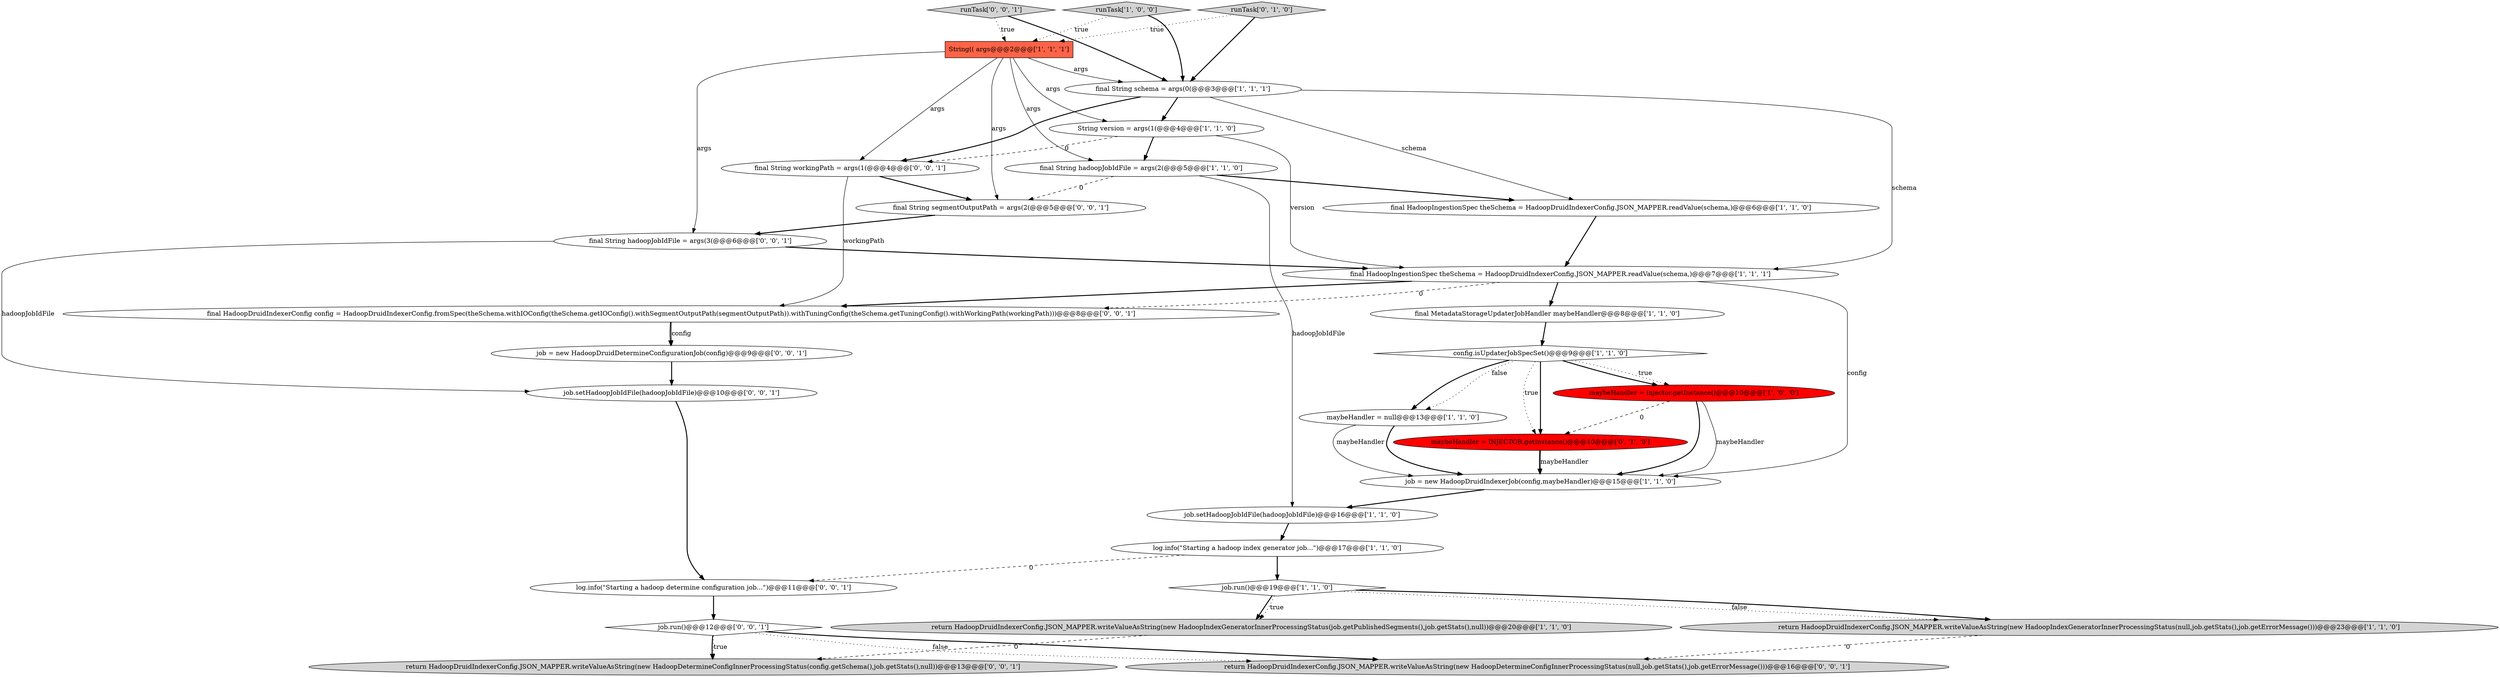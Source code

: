digraph {
27 [style = filled, label = "final String workingPath = args(1(@@@4@@@['0', '0', '1']", fillcolor = white, shape = ellipse image = "AAA0AAABBB3BBB"];
17 [style = filled, label = "maybeHandler = INJECTOR.getInstance()@@@10@@@['0', '1', '0']", fillcolor = red, shape = ellipse image = "AAA1AAABBB2BBB"];
24 [style = filled, label = "job.setHadoopJobIdFile(hadoopJobIdFile)@@@10@@@['0', '0', '1']", fillcolor = white, shape = ellipse image = "AAA0AAABBB3BBB"];
0 [style = filled, label = "job.run()@@@19@@@['1', '1', '0']", fillcolor = white, shape = diamond image = "AAA0AAABBB1BBB"];
11 [style = filled, label = "return HadoopDruidIndexerConfig.JSON_MAPPER.writeValueAsString(new HadoopIndexGeneratorInnerProcessingStatus(job.getPublishedSegments(),job.getStats(),null))@@@20@@@['1', '1', '0']", fillcolor = lightgray, shape = ellipse image = "AAA0AAABBB1BBB"];
26 [style = filled, label = "job.run()@@@12@@@['0', '0', '1']", fillcolor = white, shape = diamond image = "AAA0AAABBB3BBB"];
12 [style = filled, label = "final String schema = args(0(@@@3@@@['1', '1', '1']", fillcolor = white, shape = ellipse image = "AAA0AAABBB1BBB"];
14 [style = filled, label = "maybeHandler = null@@@13@@@['1', '1', '0']", fillcolor = white, shape = ellipse image = "AAA0AAABBB1BBB"];
9 [style = filled, label = "final String hadoopJobIdFile = args(2(@@@5@@@['1', '1', '0']", fillcolor = white, shape = ellipse image = "AAA0AAABBB1BBB"];
1 [style = filled, label = "final HadoopIngestionSpec theSchema = HadoopDruidIndexerConfig.JSON_MAPPER.readValue(schema,)@@@7@@@['1', '1', '1']", fillcolor = white, shape = ellipse image = "AAA0AAABBB1BBB"];
23 [style = filled, label = "final String segmentOutputPath = args(2(@@@5@@@['0', '0', '1']", fillcolor = white, shape = ellipse image = "AAA0AAABBB3BBB"];
3 [style = filled, label = "final HadoopIngestionSpec theSchema = HadoopDruidIndexerConfig.JSON_MAPPER.readValue(schema,)@@@6@@@['1', '1', '0']", fillcolor = white, shape = ellipse image = "AAA0AAABBB1BBB"];
7 [style = filled, label = "job = new HadoopDruidIndexerJob(config,maybeHandler)@@@15@@@['1', '1', '0']", fillcolor = white, shape = ellipse image = "AAA0AAABBB1BBB"];
20 [style = filled, label = "job = new HadoopDruidDetermineConfigurationJob(config)@@@9@@@['0', '0', '1']", fillcolor = white, shape = ellipse image = "AAA0AAABBB3BBB"];
19 [style = filled, label = "final HadoopDruidIndexerConfig config = HadoopDruidIndexerConfig.fromSpec(theSchema.withIOConfig(theSchema.getIOConfig().withSegmentOutputPath(segmentOutputPath)).withTuningConfig(theSchema.getTuningConfig().withWorkingPath(workingPath)))@@@8@@@['0', '0', '1']", fillcolor = white, shape = ellipse image = "AAA0AAABBB3BBB"];
15 [style = filled, label = "maybeHandler = injector.getInstance()@@@10@@@['1', '0', '0']", fillcolor = red, shape = ellipse image = "AAA1AAABBB1BBB"];
28 [style = filled, label = "log.info(\"Starting a hadoop determine configuration job...\")@@@11@@@['0', '0', '1']", fillcolor = white, shape = ellipse image = "AAA0AAABBB3BBB"];
2 [style = filled, label = "log.info(\"Starting a hadoop index generator job...\")@@@17@@@['1', '1', '0']", fillcolor = white, shape = ellipse image = "AAA0AAABBB1BBB"];
6 [style = filled, label = "config.isUpdaterJobSpecSet()@@@9@@@['1', '1', '0']", fillcolor = white, shape = diamond image = "AAA0AAABBB1BBB"];
4 [style = filled, label = "runTask['1', '0', '0']", fillcolor = lightgray, shape = diamond image = "AAA0AAABBB1BBB"];
22 [style = filled, label = "final String hadoopJobIdFile = args(3(@@@6@@@['0', '0', '1']", fillcolor = white, shape = ellipse image = "AAA0AAABBB3BBB"];
13 [style = filled, label = "final MetadataStorageUpdaterJobHandler maybeHandler@@@8@@@['1', '1', '0']", fillcolor = white, shape = ellipse image = "AAA0AAABBB1BBB"];
21 [style = filled, label = "return HadoopDruidIndexerConfig.JSON_MAPPER.writeValueAsString(new HadoopDetermineConfigInnerProcessingStatus(config.getSchema(),job.getStats(),null))@@@13@@@['0', '0', '1']", fillcolor = lightgray, shape = ellipse image = "AAA0AAABBB3BBB"];
25 [style = filled, label = "return HadoopDruidIndexerConfig.JSON_MAPPER.writeValueAsString(new HadoopDetermineConfigInnerProcessingStatus(null,job.getStats(),job.getErrorMessage()))@@@16@@@['0', '0', '1']", fillcolor = lightgray, shape = ellipse image = "AAA0AAABBB3BBB"];
5 [style = filled, label = "String(( args@@@2@@@['1', '1', '1']", fillcolor = tomato, shape = box image = "AAA0AAABBB1BBB"];
10 [style = filled, label = "String version = args(1(@@@4@@@['1', '1', '0']", fillcolor = white, shape = ellipse image = "AAA0AAABBB1BBB"];
16 [style = filled, label = "job.setHadoopJobIdFile(hadoopJobIdFile)@@@16@@@['1', '1', '0']", fillcolor = white, shape = ellipse image = "AAA0AAABBB1BBB"];
18 [style = filled, label = "runTask['0', '1', '0']", fillcolor = lightgray, shape = diamond image = "AAA0AAABBB2BBB"];
29 [style = filled, label = "runTask['0', '0', '1']", fillcolor = lightgray, shape = diamond image = "AAA0AAABBB3BBB"];
8 [style = filled, label = "return HadoopDruidIndexerConfig.JSON_MAPPER.writeValueAsString(new HadoopIndexGeneratorInnerProcessingStatus(null,job.getStats(),job.getErrorMessage()))@@@23@@@['1', '1', '0']", fillcolor = lightgray, shape = ellipse image = "AAA0AAABBB1BBB"];
6->17 [style = bold, label=""];
24->28 [style = bold, label=""];
15->7 [style = solid, label="maybeHandler"];
4->5 [style = dotted, label="true"];
15->7 [style = bold, label=""];
3->1 [style = bold, label=""];
0->8 [style = dotted, label="false"];
5->9 [style = solid, label="args"];
19->20 [style = bold, label=""];
26->25 [style = bold, label=""];
29->5 [style = dotted, label="true"];
1->19 [style = dashed, label="0"];
18->12 [style = bold, label=""];
0->11 [style = bold, label=""];
28->26 [style = bold, label=""];
16->2 [style = bold, label=""];
10->27 [style = dashed, label="0"];
1->13 [style = bold, label=""];
6->14 [style = dotted, label="false"];
6->17 [style = dotted, label="true"];
9->23 [style = dashed, label="0"];
6->15 [style = bold, label=""];
27->19 [style = solid, label="workingPath"];
12->1 [style = solid, label="schema"];
14->7 [style = bold, label=""];
5->12 [style = solid, label="args"];
26->21 [style = bold, label=""];
6->14 [style = bold, label=""];
17->7 [style = bold, label=""];
12->3 [style = solid, label="schema"];
17->7 [style = solid, label="maybeHandler"];
9->16 [style = solid, label="hadoopJobIdFile"];
5->27 [style = solid, label="args"];
1->7 [style = solid, label="config"];
10->1 [style = solid, label="version"];
12->10 [style = bold, label=""];
2->0 [style = bold, label=""];
23->22 [style = bold, label=""];
29->12 [style = bold, label=""];
26->21 [style = dotted, label="true"];
5->22 [style = solid, label="args"];
7->16 [style = bold, label=""];
2->28 [style = dashed, label="0"];
0->8 [style = bold, label=""];
14->7 [style = solid, label="maybeHandler"];
5->23 [style = solid, label="args"];
4->12 [style = bold, label=""];
9->3 [style = bold, label=""];
15->17 [style = dashed, label="0"];
8->25 [style = dashed, label="0"];
27->23 [style = bold, label=""];
10->9 [style = bold, label=""];
19->20 [style = solid, label="config"];
18->5 [style = dotted, label="true"];
22->1 [style = bold, label=""];
13->6 [style = bold, label=""];
1->19 [style = bold, label=""];
20->24 [style = bold, label=""];
11->21 [style = dashed, label="0"];
0->11 [style = dotted, label="true"];
12->27 [style = bold, label=""];
22->24 [style = solid, label="hadoopJobIdFile"];
5->10 [style = solid, label="args"];
6->15 [style = dotted, label="true"];
26->25 [style = dotted, label="false"];
}

